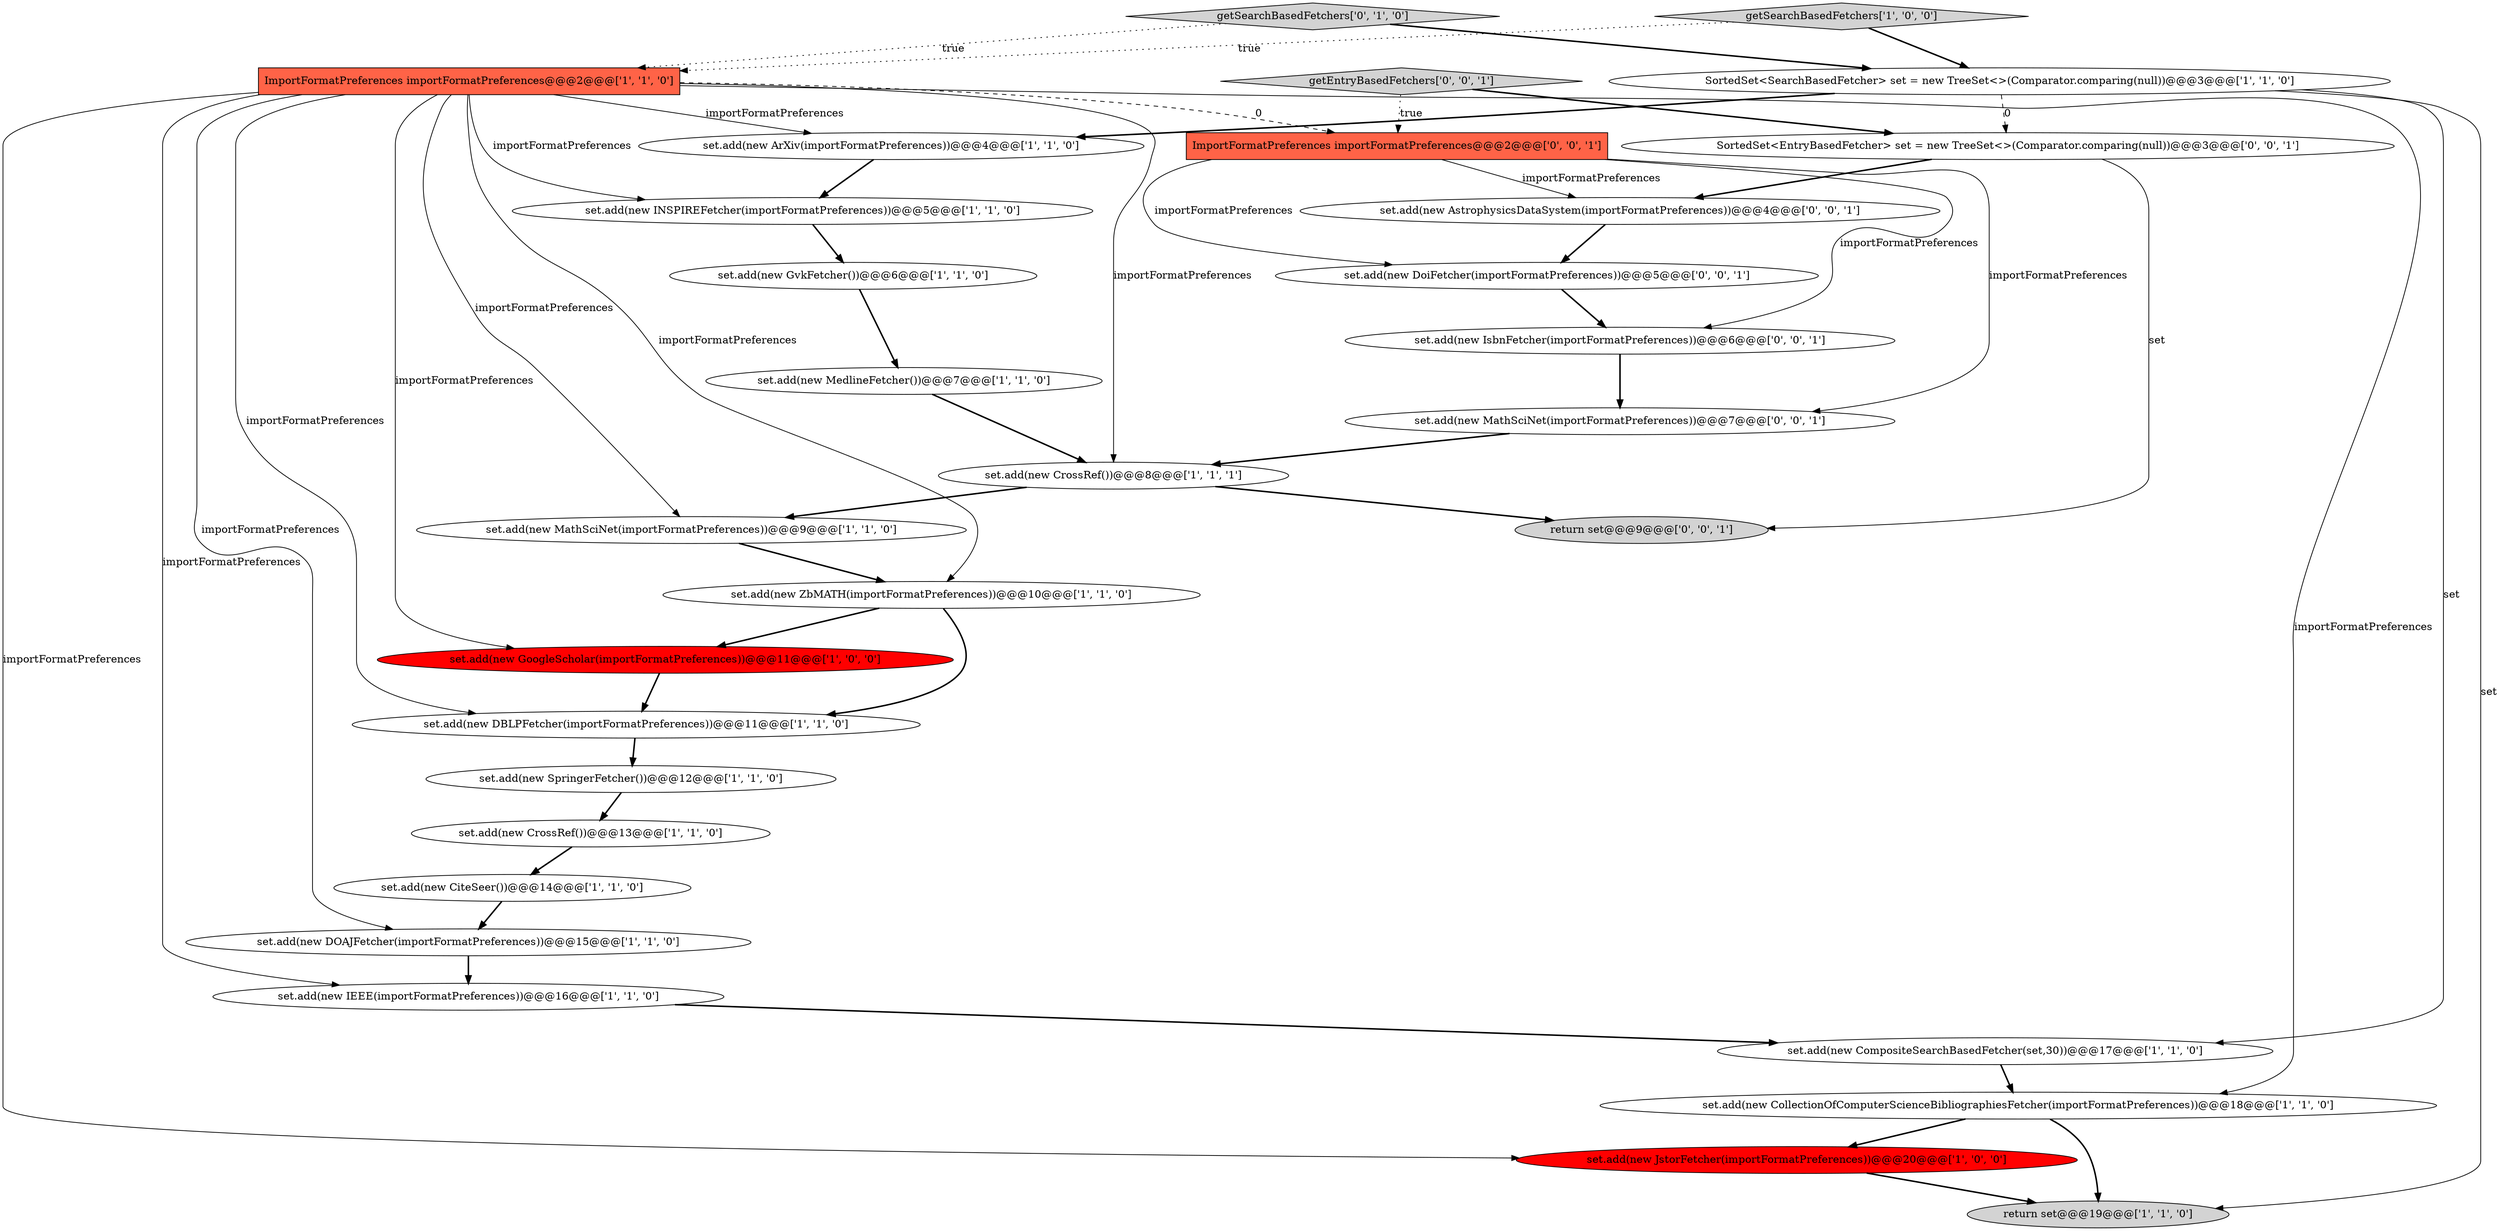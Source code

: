 digraph {
3 [style = filled, label = "SortedSet<SearchBasedFetcher> set = new TreeSet<>(Comparator.comparing(null))@@@3@@@['1', '1', '0']", fillcolor = white, shape = ellipse image = "AAA0AAABBB1BBB"];
22 [style = filled, label = "set.add(new DoiFetcher(importFormatPreferences))@@@5@@@['0', '0', '1']", fillcolor = white, shape = ellipse image = "AAA0AAABBB3BBB"];
10 [style = filled, label = "set.add(new MedlineFetcher())@@@7@@@['1', '1', '0']", fillcolor = white, shape = ellipse image = "AAA0AAABBB1BBB"];
24 [style = filled, label = "return set@@@9@@@['0', '0', '1']", fillcolor = lightgray, shape = ellipse image = "AAA0AAABBB3BBB"];
23 [style = filled, label = "ImportFormatPreferences importFormatPreferences@@@2@@@['0', '0', '1']", fillcolor = tomato, shape = box image = "AAA0AAABBB3BBB"];
21 [style = filled, label = "getSearchBasedFetchers['0', '1', '0']", fillcolor = lightgray, shape = diamond image = "AAA0AAABBB2BBB"];
14 [style = filled, label = "ImportFormatPreferences importFormatPreferences@@@2@@@['1', '1', '0']", fillcolor = tomato, shape = box image = "AAA0AAABBB1BBB"];
8 [style = filled, label = "getSearchBasedFetchers['1', '0', '0']", fillcolor = lightgray, shape = diamond image = "AAA0AAABBB1BBB"];
11 [style = filled, label = "set.add(new ZbMATH(importFormatPreferences))@@@10@@@['1', '1', '0']", fillcolor = white, shape = ellipse image = "AAA0AAABBB1BBB"];
0 [style = filled, label = "set.add(new CrossRef())@@@8@@@['1', '1', '1']", fillcolor = white, shape = ellipse image = "AAA0AAABBB1BBB"];
1 [style = filled, label = "set.add(new GvkFetcher())@@@6@@@['1', '1', '0']", fillcolor = white, shape = ellipse image = "AAA0AAABBB1BBB"];
2 [style = filled, label = "set.add(new SpringerFetcher())@@@12@@@['1', '1', '0']", fillcolor = white, shape = ellipse image = "AAA0AAABBB1BBB"];
7 [style = filled, label = "set.add(new JstorFetcher(importFormatPreferences))@@@20@@@['1', '0', '0']", fillcolor = red, shape = ellipse image = "AAA1AAABBB1BBB"];
26 [style = filled, label = "set.add(new IsbnFetcher(importFormatPreferences))@@@6@@@['0', '0', '1']", fillcolor = white, shape = ellipse image = "AAA0AAABBB3BBB"];
19 [style = filled, label = "set.add(new CompositeSearchBasedFetcher(set,30))@@@17@@@['1', '1', '0']", fillcolor = white, shape = ellipse image = "AAA0AAABBB1BBB"];
12 [style = filled, label = "set.add(new IEEE(importFormatPreferences))@@@16@@@['1', '1', '0']", fillcolor = white, shape = ellipse image = "AAA0AAABBB1BBB"];
4 [style = filled, label = "set.add(new GoogleScholar(importFormatPreferences))@@@11@@@['1', '0', '0']", fillcolor = red, shape = ellipse image = "AAA1AAABBB1BBB"];
13 [style = filled, label = "set.add(new CrossRef())@@@13@@@['1', '1', '0']", fillcolor = white, shape = ellipse image = "AAA0AAABBB1BBB"];
25 [style = filled, label = "getEntryBasedFetchers['0', '0', '1']", fillcolor = lightgray, shape = diamond image = "AAA0AAABBB3BBB"];
6 [style = filled, label = "set.add(new MathSciNet(importFormatPreferences))@@@9@@@['1', '1', '0']", fillcolor = white, shape = ellipse image = "AAA0AAABBB1BBB"];
17 [style = filled, label = "set.add(new ArXiv(importFormatPreferences))@@@4@@@['1', '1', '0']", fillcolor = white, shape = ellipse image = "AAA0AAABBB1BBB"];
5 [style = filled, label = "set.add(new CollectionOfComputerScienceBibliographiesFetcher(importFormatPreferences))@@@18@@@['1', '1', '0']", fillcolor = white, shape = ellipse image = "AAA0AAABBB1BBB"];
9 [style = filled, label = "set.add(new DBLPFetcher(importFormatPreferences))@@@11@@@['1', '1', '0']", fillcolor = white, shape = ellipse image = "AAA0AAABBB1BBB"];
16 [style = filled, label = "return set@@@19@@@['1', '1', '0']", fillcolor = lightgray, shape = ellipse image = "AAA0AAABBB1BBB"];
29 [style = filled, label = "SortedSet<EntryBasedFetcher> set = new TreeSet<>(Comparator.comparing(null))@@@3@@@['0', '0', '1']", fillcolor = white, shape = ellipse image = "AAA0AAABBB3BBB"];
27 [style = filled, label = "set.add(new MathSciNet(importFormatPreferences))@@@7@@@['0', '0', '1']", fillcolor = white, shape = ellipse image = "AAA0AAABBB3BBB"];
28 [style = filled, label = "set.add(new AstrophysicsDataSystem(importFormatPreferences))@@@4@@@['0', '0', '1']", fillcolor = white, shape = ellipse image = "AAA0AAABBB3BBB"];
20 [style = filled, label = "set.add(new CiteSeer())@@@14@@@['1', '1', '0']", fillcolor = white, shape = ellipse image = "AAA0AAABBB1BBB"];
15 [style = filled, label = "set.add(new INSPIREFetcher(importFormatPreferences))@@@5@@@['1', '1', '0']", fillcolor = white, shape = ellipse image = "AAA0AAABBB1BBB"];
18 [style = filled, label = "set.add(new DOAJFetcher(importFormatPreferences))@@@15@@@['1', '1', '0']", fillcolor = white, shape = ellipse image = "AAA0AAABBB1BBB"];
3->29 [style = dashed, label="0"];
4->9 [style = bold, label=""];
22->26 [style = bold, label=""];
14->6 [style = solid, label="importFormatPreferences"];
14->9 [style = solid, label="importFormatPreferences"];
14->12 [style = solid, label="importFormatPreferences"];
14->5 [style = solid, label="importFormatPreferences"];
27->0 [style = bold, label=""];
14->11 [style = solid, label="importFormatPreferences"];
0->6 [style = bold, label=""];
9->2 [style = bold, label=""];
3->19 [style = solid, label="set"];
14->7 [style = solid, label="importFormatPreferences"];
23->27 [style = solid, label="importFormatPreferences"];
11->4 [style = bold, label=""];
8->3 [style = bold, label=""];
23->26 [style = solid, label="importFormatPreferences"];
3->16 [style = solid, label="set"];
14->15 [style = solid, label="importFormatPreferences"];
14->4 [style = solid, label="importFormatPreferences"];
18->12 [style = bold, label=""];
14->18 [style = solid, label="importFormatPreferences"];
25->29 [style = bold, label=""];
11->9 [style = bold, label=""];
29->24 [style = solid, label="set"];
2->13 [style = bold, label=""];
29->28 [style = bold, label=""];
5->16 [style = bold, label=""];
20->18 [style = bold, label=""];
23->28 [style = solid, label="importFormatPreferences"];
19->5 [style = bold, label=""];
26->27 [style = bold, label=""];
14->23 [style = dashed, label="0"];
14->0 [style = solid, label="importFormatPreferences"];
23->22 [style = solid, label="importFormatPreferences"];
6->11 [style = bold, label=""];
0->24 [style = bold, label=""];
10->0 [style = bold, label=""];
7->16 [style = bold, label=""];
8->14 [style = dotted, label="true"];
17->15 [style = bold, label=""];
21->14 [style = dotted, label="true"];
3->17 [style = bold, label=""];
5->7 [style = bold, label=""];
13->20 [style = bold, label=""];
25->23 [style = dotted, label="true"];
14->17 [style = solid, label="importFormatPreferences"];
12->19 [style = bold, label=""];
1->10 [style = bold, label=""];
28->22 [style = bold, label=""];
21->3 [style = bold, label=""];
15->1 [style = bold, label=""];
}
